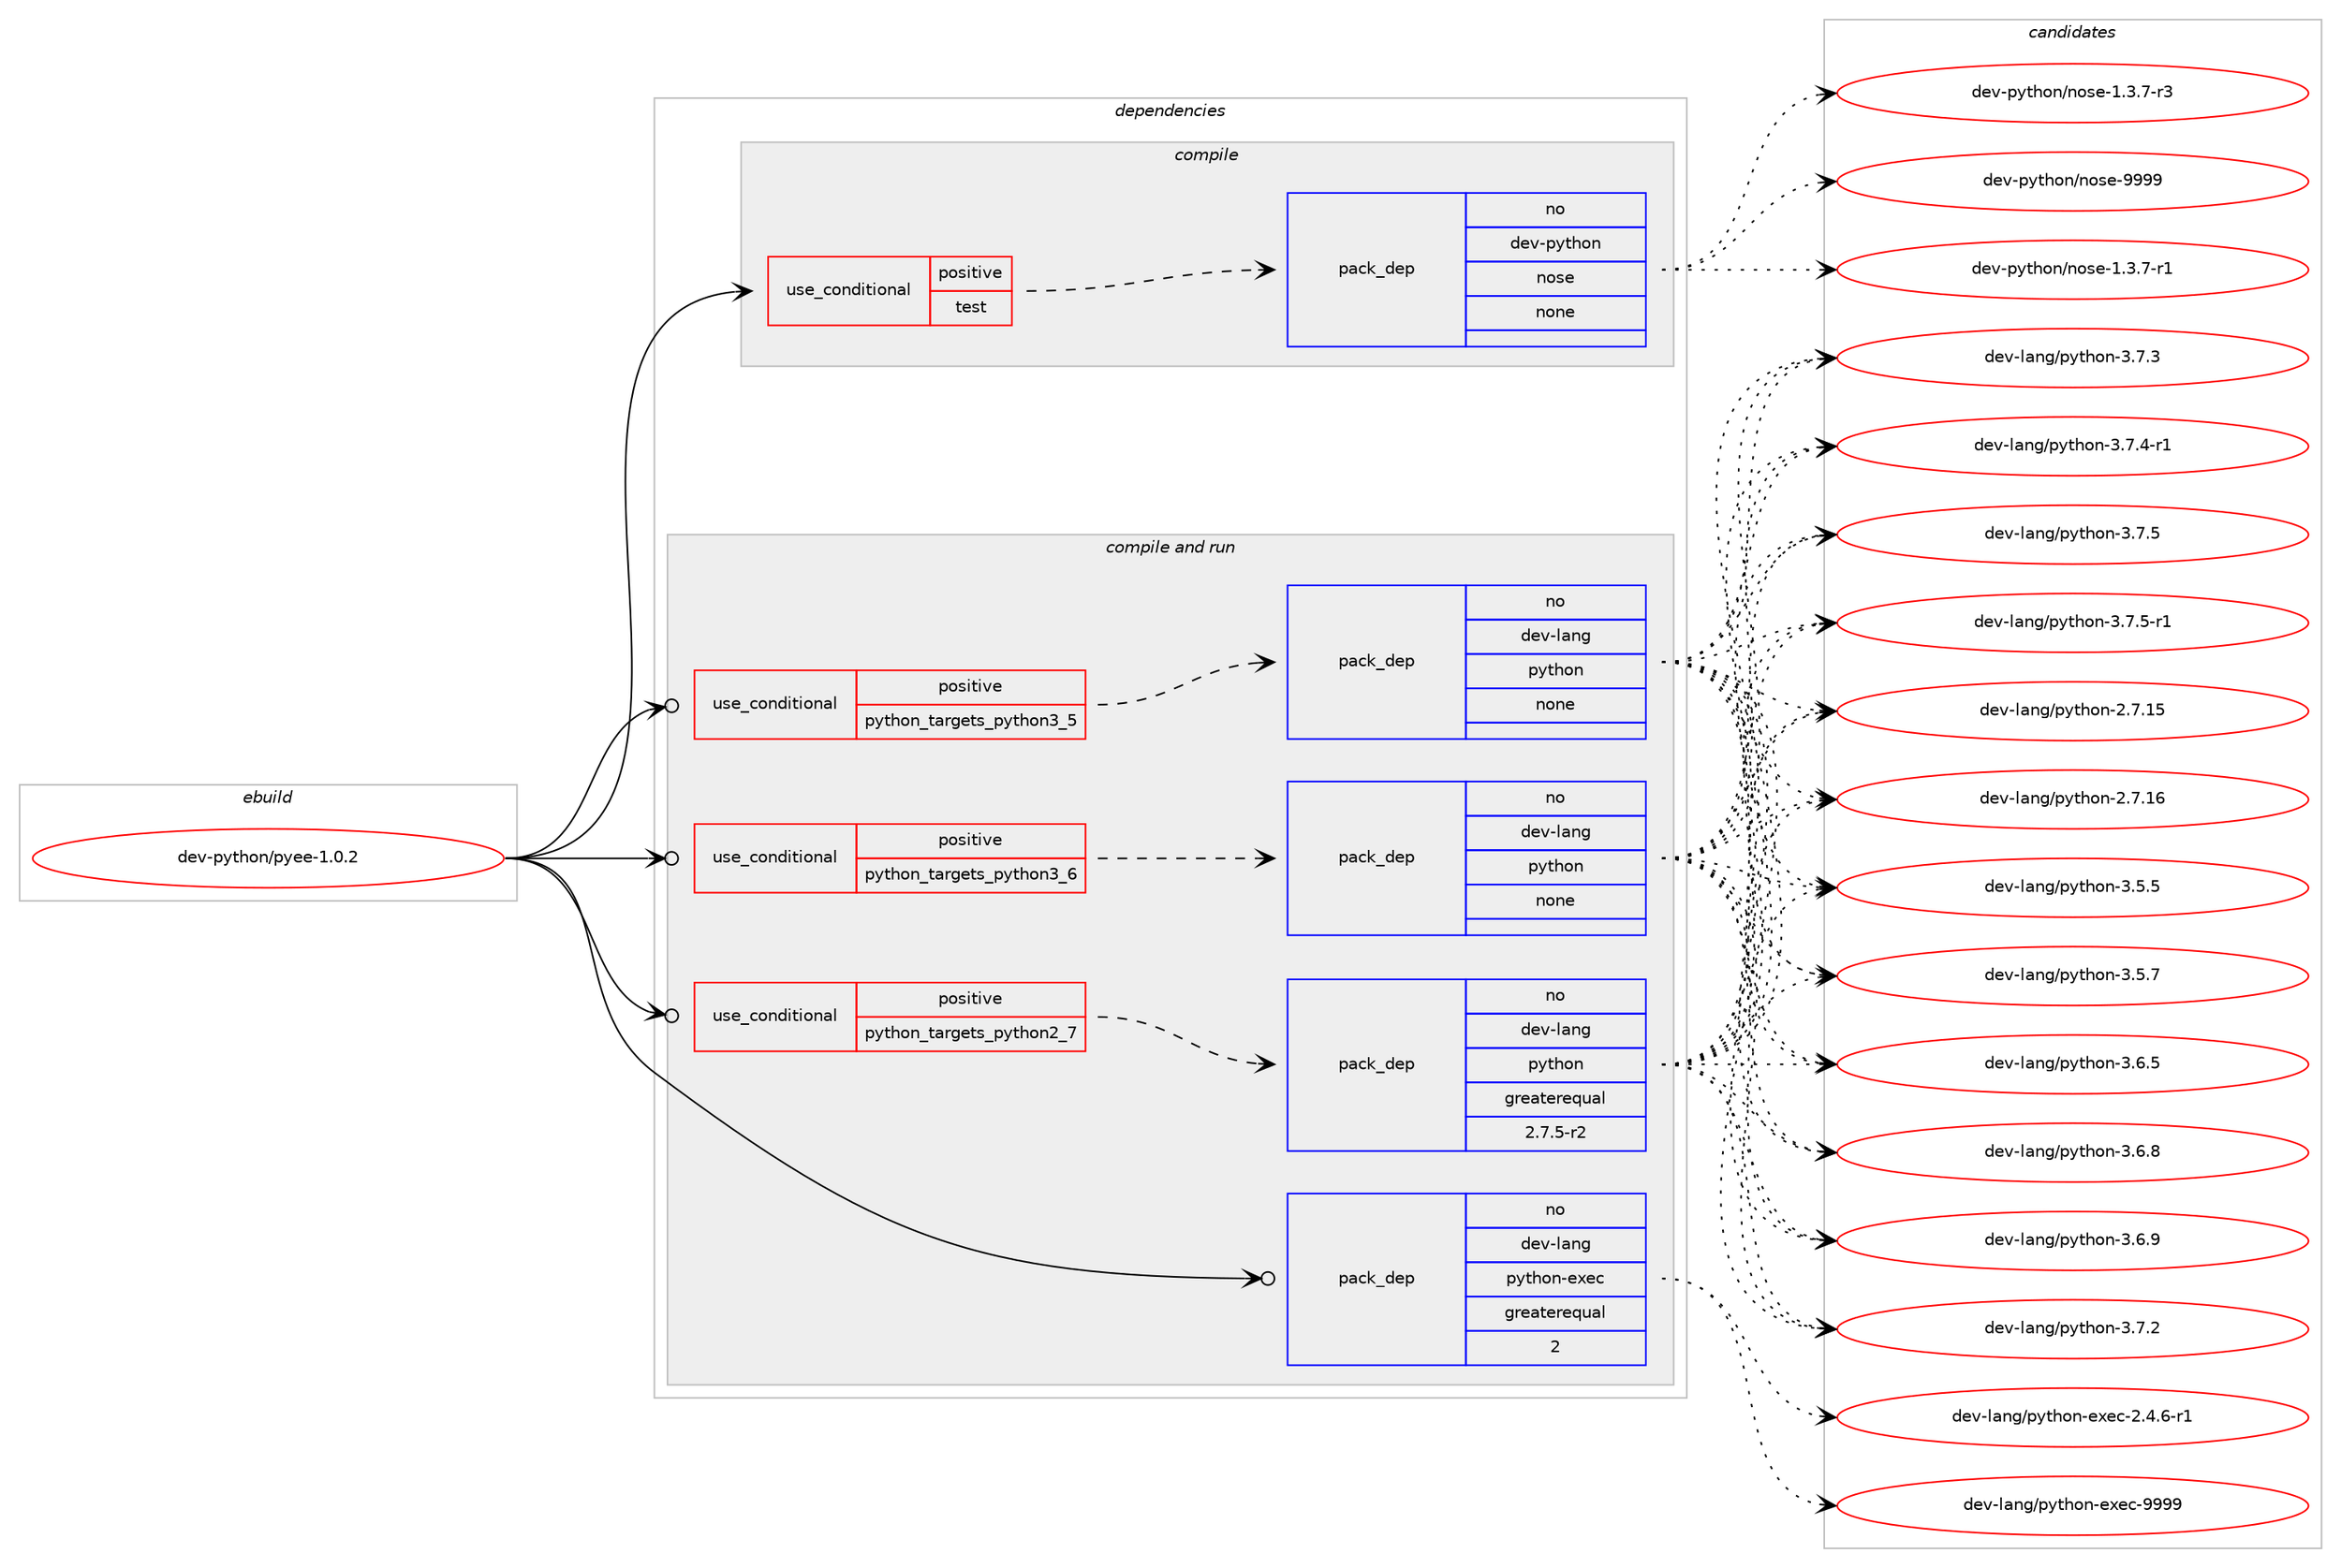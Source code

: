 digraph prolog {

# *************
# Graph options
# *************

newrank=true;
concentrate=true;
compound=true;
graph [rankdir=LR,fontname=Helvetica,fontsize=10,ranksep=1.5];#, ranksep=2.5, nodesep=0.2];
edge  [arrowhead=vee];
node  [fontname=Helvetica,fontsize=10];

# **********
# The ebuild
# **********

subgraph cluster_leftcol {
color=gray;
rank=same;
label=<<i>ebuild</i>>;
id [label="dev-python/pyee-1.0.2", color=red, width=4, href="../dev-python/pyee-1.0.2.svg"];
}

# ****************
# The dependencies
# ****************

subgraph cluster_midcol {
color=gray;
label=<<i>dependencies</i>>;
subgraph cluster_compile {
fillcolor="#eeeeee";
style=filled;
label=<<i>compile</i>>;
subgraph cond145719 {
dependency625419 [label=<<TABLE BORDER="0" CELLBORDER="1" CELLSPACING="0" CELLPADDING="4"><TR><TD ROWSPAN="3" CELLPADDING="10">use_conditional</TD></TR><TR><TD>positive</TD></TR><TR><TD>test</TD></TR></TABLE>>, shape=none, color=red];
subgraph pack467856 {
dependency625420 [label=<<TABLE BORDER="0" CELLBORDER="1" CELLSPACING="0" CELLPADDING="4" WIDTH="220"><TR><TD ROWSPAN="6" CELLPADDING="30">pack_dep</TD></TR><TR><TD WIDTH="110">no</TD></TR><TR><TD>dev-python</TD></TR><TR><TD>nose</TD></TR><TR><TD>none</TD></TR><TR><TD></TD></TR></TABLE>>, shape=none, color=blue];
}
dependency625419:e -> dependency625420:w [weight=20,style="dashed",arrowhead="vee"];
}
id:e -> dependency625419:w [weight=20,style="solid",arrowhead="vee"];
}
subgraph cluster_compileandrun {
fillcolor="#eeeeee";
style=filled;
label=<<i>compile and run</i>>;
subgraph cond145720 {
dependency625421 [label=<<TABLE BORDER="0" CELLBORDER="1" CELLSPACING="0" CELLPADDING="4"><TR><TD ROWSPAN="3" CELLPADDING="10">use_conditional</TD></TR><TR><TD>positive</TD></TR><TR><TD>python_targets_python2_7</TD></TR></TABLE>>, shape=none, color=red];
subgraph pack467857 {
dependency625422 [label=<<TABLE BORDER="0" CELLBORDER="1" CELLSPACING="0" CELLPADDING="4" WIDTH="220"><TR><TD ROWSPAN="6" CELLPADDING="30">pack_dep</TD></TR><TR><TD WIDTH="110">no</TD></TR><TR><TD>dev-lang</TD></TR><TR><TD>python</TD></TR><TR><TD>greaterequal</TD></TR><TR><TD>2.7.5-r2</TD></TR></TABLE>>, shape=none, color=blue];
}
dependency625421:e -> dependency625422:w [weight=20,style="dashed",arrowhead="vee"];
}
id:e -> dependency625421:w [weight=20,style="solid",arrowhead="odotvee"];
subgraph cond145721 {
dependency625423 [label=<<TABLE BORDER="0" CELLBORDER="1" CELLSPACING="0" CELLPADDING="4"><TR><TD ROWSPAN="3" CELLPADDING="10">use_conditional</TD></TR><TR><TD>positive</TD></TR><TR><TD>python_targets_python3_5</TD></TR></TABLE>>, shape=none, color=red];
subgraph pack467858 {
dependency625424 [label=<<TABLE BORDER="0" CELLBORDER="1" CELLSPACING="0" CELLPADDING="4" WIDTH="220"><TR><TD ROWSPAN="6" CELLPADDING="30">pack_dep</TD></TR><TR><TD WIDTH="110">no</TD></TR><TR><TD>dev-lang</TD></TR><TR><TD>python</TD></TR><TR><TD>none</TD></TR><TR><TD></TD></TR></TABLE>>, shape=none, color=blue];
}
dependency625423:e -> dependency625424:w [weight=20,style="dashed",arrowhead="vee"];
}
id:e -> dependency625423:w [weight=20,style="solid",arrowhead="odotvee"];
subgraph cond145722 {
dependency625425 [label=<<TABLE BORDER="0" CELLBORDER="1" CELLSPACING="0" CELLPADDING="4"><TR><TD ROWSPAN="3" CELLPADDING="10">use_conditional</TD></TR><TR><TD>positive</TD></TR><TR><TD>python_targets_python3_6</TD></TR></TABLE>>, shape=none, color=red];
subgraph pack467859 {
dependency625426 [label=<<TABLE BORDER="0" CELLBORDER="1" CELLSPACING="0" CELLPADDING="4" WIDTH="220"><TR><TD ROWSPAN="6" CELLPADDING="30">pack_dep</TD></TR><TR><TD WIDTH="110">no</TD></TR><TR><TD>dev-lang</TD></TR><TR><TD>python</TD></TR><TR><TD>none</TD></TR><TR><TD></TD></TR></TABLE>>, shape=none, color=blue];
}
dependency625425:e -> dependency625426:w [weight=20,style="dashed",arrowhead="vee"];
}
id:e -> dependency625425:w [weight=20,style="solid",arrowhead="odotvee"];
subgraph pack467860 {
dependency625427 [label=<<TABLE BORDER="0" CELLBORDER="1" CELLSPACING="0" CELLPADDING="4" WIDTH="220"><TR><TD ROWSPAN="6" CELLPADDING="30">pack_dep</TD></TR><TR><TD WIDTH="110">no</TD></TR><TR><TD>dev-lang</TD></TR><TR><TD>python-exec</TD></TR><TR><TD>greaterequal</TD></TR><TR><TD>2</TD></TR></TABLE>>, shape=none, color=blue];
}
id:e -> dependency625427:w [weight=20,style="solid",arrowhead="odotvee"];
}
subgraph cluster_run {
fillcolor="#eeeeee";
style=filled;
label=<<i>run</i>>;
}
}

# **************
# The candidates
# **************

subgraph cluster_choices {
rank=same;
color=gray;
label=<<i>candidates</i>>;

subgraph choice467856 {
color=black;
nodesep=1;
choice10010111845112121116104111110471101111151014549465146554511449 [label="dev-python/nose-1.3.7-r1", color=red, width=4,href="../dev-python/nose-1.3.7-r1.svg"];
choice10010111845112121116104111110471101111151014549465146554511451 [label="dev-python/nose-1.3.7-r3", color=red, width=4,href="../dev-python/nose-1.3.7-r3.svg"];
choice10010111845112121116104111110471101111151014557575757 [label="dev-python/nose-9999", color=red, width=4,href="../dev-python/nose-9999.svg"];
dependency625420:e -> choice10010111845112121116104111110471101111151014549465146554511449:w [style=dotted,weight="100"];
dependency625420:e -> choice10010111845112121116104111110471101111151014549465146554511451:w [style=dotted,weight="100"];
dependency625420:e -> choice10010111845112121116104111110471101111151014557575757:w [style=dotted,weight="100"];
}
subgraph choice467857 {
color=black;
nodesep=1;
choice10010111845108971101034711212111610411111045504655464953 [label="dev-lang/python-2.7.15", color=red, width=4,href="../dev-lang/python-2.7.15.svg"];
choice10010111845108971101034711212111610411111045504655464954 [label="dev-lang/python-2.7.16", color=red, width=4,href="../dev-lang/python-2.7.16.svg"];
choice100101118451089711010347112121116104111110455146534653 [label="dev-lang/python-3.5.5", color=red, width=4,href="../dev-lang/python-3.5.5.svg"];
choice100101118451089711010347112121116104111110455146534655 [label="dev-lang/python-3.5.7", color=red, width=4,href="../dev-lang/python-3.5.7.svg"];
choice100101118451089711010347112121116104111110455146544653 [label="dev-lang/python-3.6.5", color=red, width=4,href="../dev-lang/python-3.6.5.svg"];
choice100101118451089711010347112121116104111110455146544656 [label="dev-lang/python-3.6.8", color=red, width=4,href="../dev-lang/python-3.6.8.svg"];
choice100101118451089711010347112121116104111110455146544657 [label="dev-lang/python-3.6.9", color=red, width=4,href="../dev-lang/python-3.6.9.svg"];
choice100101118451089711010347112121116104111110455146554650 [label="dev-lang/python-3.7.2", color=red, width=4,href="../dev-lang/python-3.7.2.svg"];
choice100101118451089711010347112121116104111110455146554651 [label="dev-lang/python-3.7.3", color=red, width=4,href="../dev-lang/python-3.7.3.svg"];
choice1001011184510897110103471121211161041111104551465546524511449 [label="dev-lang/python-3.7.4-r1", color=red, width=4,href="../dev-lang/python-3.7.4-r1.svg"];
choice100101118451089711010347112121116104111110455146554653 [label="dev-lang/python-3.7.5", color=red, width=4,href="../dev-lang/python-3.7.5.svg"];
choice1001011184510897110103471121211161041111104551465546534511449 [label="dev-lang/python-3.7.5-r1", color=red, width=4,href="../dev-lang/python-3.7.5-r1.svg"];
dependency625422:e -> choice10010111845108971101034711212111610411111045504655464953:w [style=dotted,weight="100"];
dependency625422:e -> choice10010111845108971101034711212111610411111045504655464954:w [style=dotted,weight="100"];
dependency625422:e -> choice100101118451089711010347112121116104111110455146534653:w [style=dotted,weight="100"];
dependency625422:e -> choice100101118451089711010347112121116104111110455146534655:w [style=dotted,weight="100"];
dependency625422:e -> choice100101118451089711010347112121116104111110455146544653:w [style=dotted,weight="100"];
dependency625422:e -> choice100101118451089711010347112121116104111110455146544656:w [style=dotted,weight="100"];
dependency625422:e -> choice100101118451089711010347112121116104111110455146544657:w [style=dotted,weight="100"];
dependency625422:e -> choice100101118451089711010347112121116104111110455146554650:w [style=dotted,weight="100"];
dependency625422:e -> choice100101118451089711010347112121116104111110455146554651:w [style=dotted,weight="100"];
dependency625422:e -> choice1001011184510897110103471121211161041111104551465546524511449:w [style=dotted,weight="100"];
dependency625422:e -> choice100101118451089711010347112121116104111110455146554653:w [style=dotted,weight="100"];
dependency625422:e -> choice1001011184510897110103471121211161041111104551465546534511449:w [style=dotted,weight="100"];
}
subgraph choice467858 {
color=black;
nodesep=1;
choice10010111845108971101034711212111610411111045504655464953 [label="dev-lang/python-2.7.15", color=red, width=4,href="../dev-lang/python-2.7.15.svg"];
choice10010111845108971101034711212111610411111045504655464954 [label="dev-lang/python-2.7.16", color=red, width=4,href="../dev-lang/python-2.7.16.svg"];
choice100101118451089711010347112121116104111110455146534653 [label="dev-lang/python-3.5.5", color=red, width=4,href="../dev-lang/python-3.5.5.svg"];
choice100101118451089711010347112121116104111110455146534655 [label="dev-lang/python-3.5.7", color=red, width=4,href="../dev-lang/python-3.5.7.svg"];
choice100101118451089711010347112121116104111110455146544653 [label="dev-lang/python-3.6.5", color=red, width=4,href="../dev-lang/python-3.6.5.svg"];
choice100101118451089711010347112121116104111110455146544656 [label="dev-lang/python-3.6.8", color=red, width=4,href="../dev-lang/python-3.6.8.svg"];
choice100101118451089711010347112121116104111110455146544657 [label="dev-lang/python-3.6.9", color=red, width=4,href="../dev-lang/python-3.6.9.svg"];
choice100101118451089711010347112121116104111110455146554650 [label="dev-lang/python-3.7.2", color=red, width=4,href="../dev-lang/python-3.7.2.svg"];
choice100101118451089711010347112121116104111110455146554651 [label="dev-lang/python-3.7.3", color=red, width=4,href="../dev-lang/python-3.7.3.svg"];
choice1001011184510897110103471121211161041111104551465546524511449 [label="dev-lang/python-3.7.4-r1", color=red, width=4,href="../dev-lang/python-3.7.4-r1.svg"];
choice100101118451089711010347112121116104111110455146554653 [label="dev-lang/python-3.7.5", color=red, width=4,href="../dev-lang/python-3.7.5.svg"];
choice1001011184510897110103471121211161041111104551465546534511449 [label="dev-lang/python-3.7.5-r1", color=red, width=4,href="../dev-lang/python-3.7.5-r1.svg"];
dependency625424:e -> choice10010111845108971101034711212111610411111045504655464953:w [style=dotted,weight="100"];
dependency625424:e -> choice10010111845108971101034711212111610411111045504655464954:w [style=dotted,weight="100"];
dependency625424:e -> choice100101118451089711010347112121116104111110455146534653:w [style=dotted,weight="100"];
dependency625424:e -> choice100101118451089711010347112121116104111110455146534655:w [style=dotted,weight="100"];
dependency625424:e -> choice100101118451089711010347112121116104111110455146544653:w [style=dotted,weight="100"];
dependency625424:e -> choice100101118451089711010347112121116104111110455146544656:w [style=dotted,weight="100"];
dependency625424:e -> choice100101118451089711010347112121116104111110455146544657:w [style=dotted,weight="100"];
dependency625424:e -> choice100101118451089711010347112121116104111110455146554650:w [style=dotted,weight="100"];
dependency625424:e -> choice100101118451089711010347112121116104111110455146554651:w [style=dotted,weight="100"];
dependency625424:e -> choice1001011184510897110103471121211161041111104551465546524511449:w [style=dotted,weight="100"];
dependency625424:e -> choice100101118451089711010347112121116104111110455146554653:w [style=dotted,weight="100"];
dependency625424:e -> choice1001011184510897110103471121211161041111104551465546534511449:w [style=dotted,weight="100"];
}
subgraph choice467859 {
color=black;
nodesep=1;
choice10010111845108971101034711212111610411111045504655464953 [label="dev-lang/python-2.7.15", color=red, width=4,href="../dev-lang/python-2.7.15.svg"];
choice10010111845108971101034711212111610411111045504655464954 [label="dev-lang/python-2.7.16", color=red, width=4,href="../dev-lang/python-2.7.16.svg"];
choice100101118451089711010347112121116104111110455146534653 [label="dev-lang/python-3.5.5", color=red, width=4,href="../dev-lang/python-3.5.5.svg"];
choice100101118451089711010347112121116104111110455146534655 [label="dev-lang/python-3.5.7", color=red, width=4,href="../dev-lang/python-3.5.7.svg"];
choice100101118451089711010347112121116104111110455146544653 [label="dev-lang/python-3.6.5", color=red, width=4,href="../dev-lang/python-3.6.5.svg"];
choice100101118451089711010347112121116104111110455146544656 [label="dev-lang/python-3.6.8", color=red, width=4,href="../dev-lang/python-3.6.8.svg"];
choice100101118451089711010347112121116104111110455146544657 [label="dev-lang/python-3.6.9", color=red, width=4,href="../dev-lang/python-3.6.9.svg"];
choice100101118451089711010347112121116104111110455146554650 [label="dev-lang/python-3.7.2", color=red, width=4,href="../dev-lang/python-3.7.2.svg"];
choice100101118451089711010347112121116104111110455146554651 [label="dev-lang/python-3.7.3", color=red, width=4,href="../dev-lang/python-3.7.3.svg"];
choice1001011184510897110103471121211161041111104551465546524511449 [label="dev-lang/python-3.7.4-r1", color=red, width=4,href="../dev-lang/python-3.7.4-r1.svg"];
choice100101118451089711010347112121116104111110455146554653 [label="dev-lang/python-3.7.5", color=red, width=4,href="../dev-lang/python-3.7.5.svg"];
choice1001011184510897110103471121211161041111104551465546534511449 [label="dev-lang/python-3.7.5-r1", color=red, width=4,href="../dev-lang/python-3.7.5-r1.svg"];
dependency625426:e -> choice10010111845108971101034711212111610411111045504655464953:w [style=dotted,weight="100"];
dependency625426:e -> choice10010111845108971101034711212111610411111045504655464954:w [style=dotted,weight="100"];
dependency625426:e -> choice100101118451089711010347112121116104111110455146534653:w [style=dotted,weight="100"];
dependency625426:e -> choice100101118451089711010347112121116104111110455146534655:w [style=dotted,weight="100"];
dependency625426:e -> choice100101118451089711010347112121116104111110455146544653:w [style=dotted,weight="100"];
dependency625426:e -> choice100101118451089711010347112121116104111110455146544656:w [style=dotted,weight="100"];
dependency625426:e -> choice100101118451089711010347112121116104111110455146544657:w [style=dotted,weight="100"];
dependency625426:e -> choice100101118451089711010347112121116104111110455146554650:w [style=dotted,weight="100"];
dependency625426:e -> choice100101118451089711010347112121116104111110455146554651:w [style=dotted,weight="100"];
dependency625426:e -> choice1001011184510897110103471121211161041111104551465546524511449:w [style=dotted,weight="100"];
dependency625426:e -> choice100101118451089711010347112121116104111110455146554653:w [style=dotted,weight="100"];
dependency625426:e -> choice1001011184510897110103471121211161041111104551465546534511449:w [style=dotted,weight="100"];
}
subgraph choice467860 {
color=black;
nodesep=1;
choice10010111845108971101034711212111610411111045101120101994550465246544511449 [label="dev-lang/python-exec-2.4.6-r1", color=red, width=4,href="../dev-lang/python-exec-2.4.6-r1.svg"];
choice10010111845108971101034711212111610411111045101120101994557575757 [label="dev-lang/python-exec-9999", color=red, width=4,href="../dev-lang/python-exec-9999.svg"];
dependency625427:e -> choice10010111845108971101034711212111610411111045101120101994550465246544511449:w [style=dotted,weight="100"];
dependency625427:e -> choice10010111845108971101034711212111610411111045101120101994557575757:w [style=dotted,weight="100"];
}
}

}
